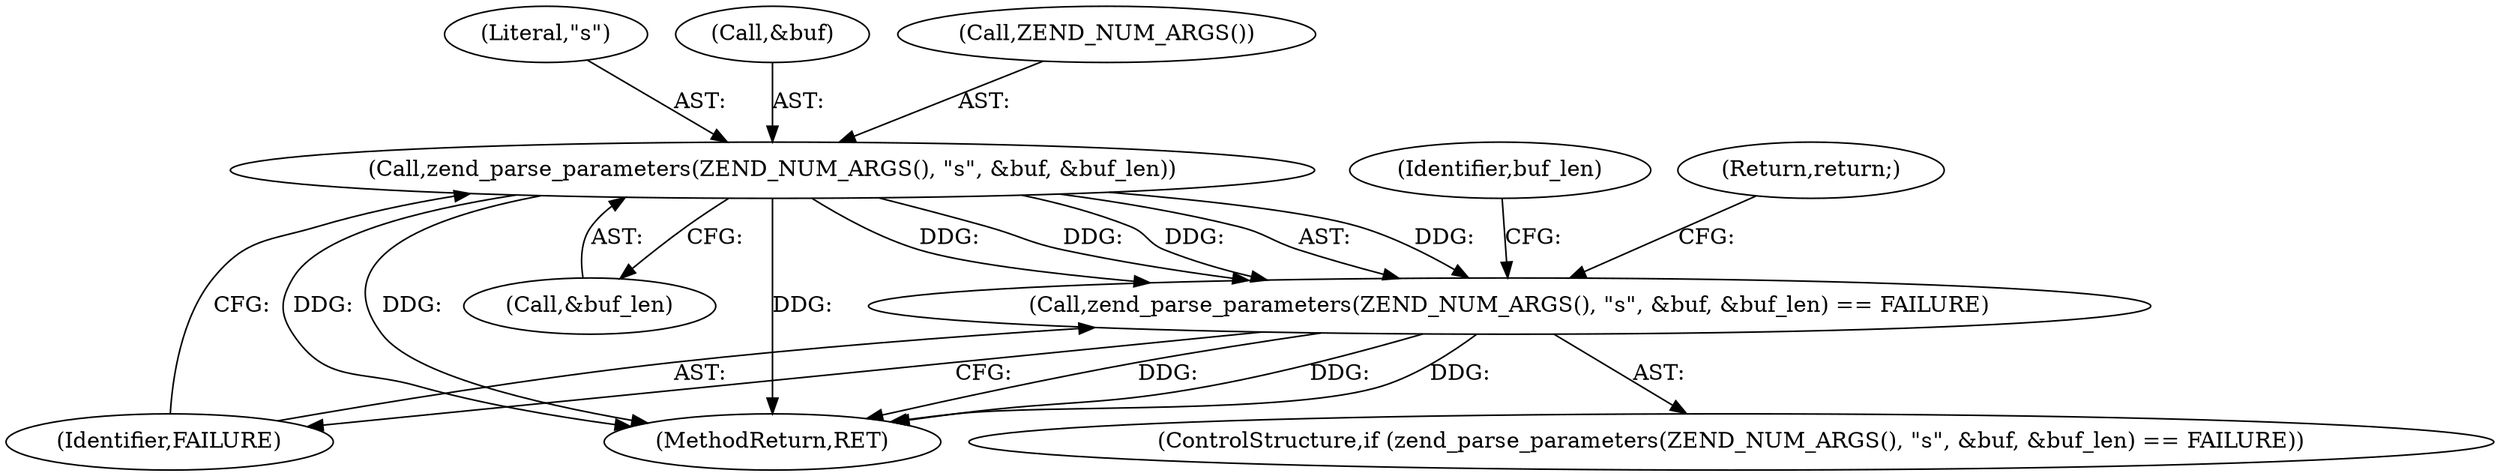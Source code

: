 digraph "0_php-src_61cdd1255d5b9c8453be71aacbbf682796ac77d4@pointer" {
"1000133" [label="(Call,zend_parse_parameters(ZEND_NUM_ARGS(), \"s\", &buf, &buf_len))"];
"1000132" [label="(Call,zend_parse_parameters(ZEND_NUM_ARGS(), \"s\", &buf, &buf_len) == FAILURE)"];
"1000145" [label="(Identifier,buf_len)"];
"1000142" [label="(Return,return;)"];
"1000138" [label="(Call,&buf_len)"];
"1000131" [label="(ControlStructure,if (zend_parse_parameters(ZEND_NUM_ARGS(), \"s\", &buf, &buf_len) == FAILURE))"];
"1000467" [label="(MethodReturn,RET)"];
"1000132" [label="(Call,zend_parse_parameters(ZEND_NUM_ARGS(), \"s\", &buf, &buf_len) == FAILURE)"];
"1000135" [label="(Literal,\"s\")"];
"1000136" [label="(Call,&buf)"];
"1000140" [label="(Identifier,FAILURE)"];
"1000133" [label="(Call,zend_parse_parameters(ZEND_NUM_ARGS(), \"s\", &buf, &buf_len))"];
"1000134" [label="(Call,ZEND_NUM_ARGS())"];
"1000133" -> "1000132"  [label="AST: "];
"1000133" -> "1000138"  [label="CFG: "];
"1000134" -> "1000133"  [label="AST: "];
"1000135" -> "1000133"  [label="AST: "];
"1000136" -> "1000133"  [label="AST: "];
"1000138" -> "1000133"  [label="AST: "];
"1000140" -> "1000133"  [label="CFG: "];
"1000133" -> "1000467"  [label="DDG: "];
"1000133" -> "1000467"  [label="DDG: "];
"1000133" -> "1000467"  [label="DDG: "];
"1000133" -> "1000132"  [label="DDG: "];
"1000133" -> "1000132"  [label="DDG: "];
"1000133" -> "1000132"  [label="DDG: "];
"1000133" -> "1000132"  [label="DDG: "];
"1000132" -> "1000131"  [label="AST: "];
"1000132" -> "1000140"  [label="CFG: "];
"1000140" -> "1000132"  [label="AST: "];
"1000142" -> "1000132"  [label="CFG: "];
"1000145" -> "1000132"  [label="CFG: "];
"1000132" -> "1000467"  [label="DDG: "];
"1000132" -> "1000467"  [label="DDG: "];
"1000132" -> "1000467"  [label="DDG: "];
}
